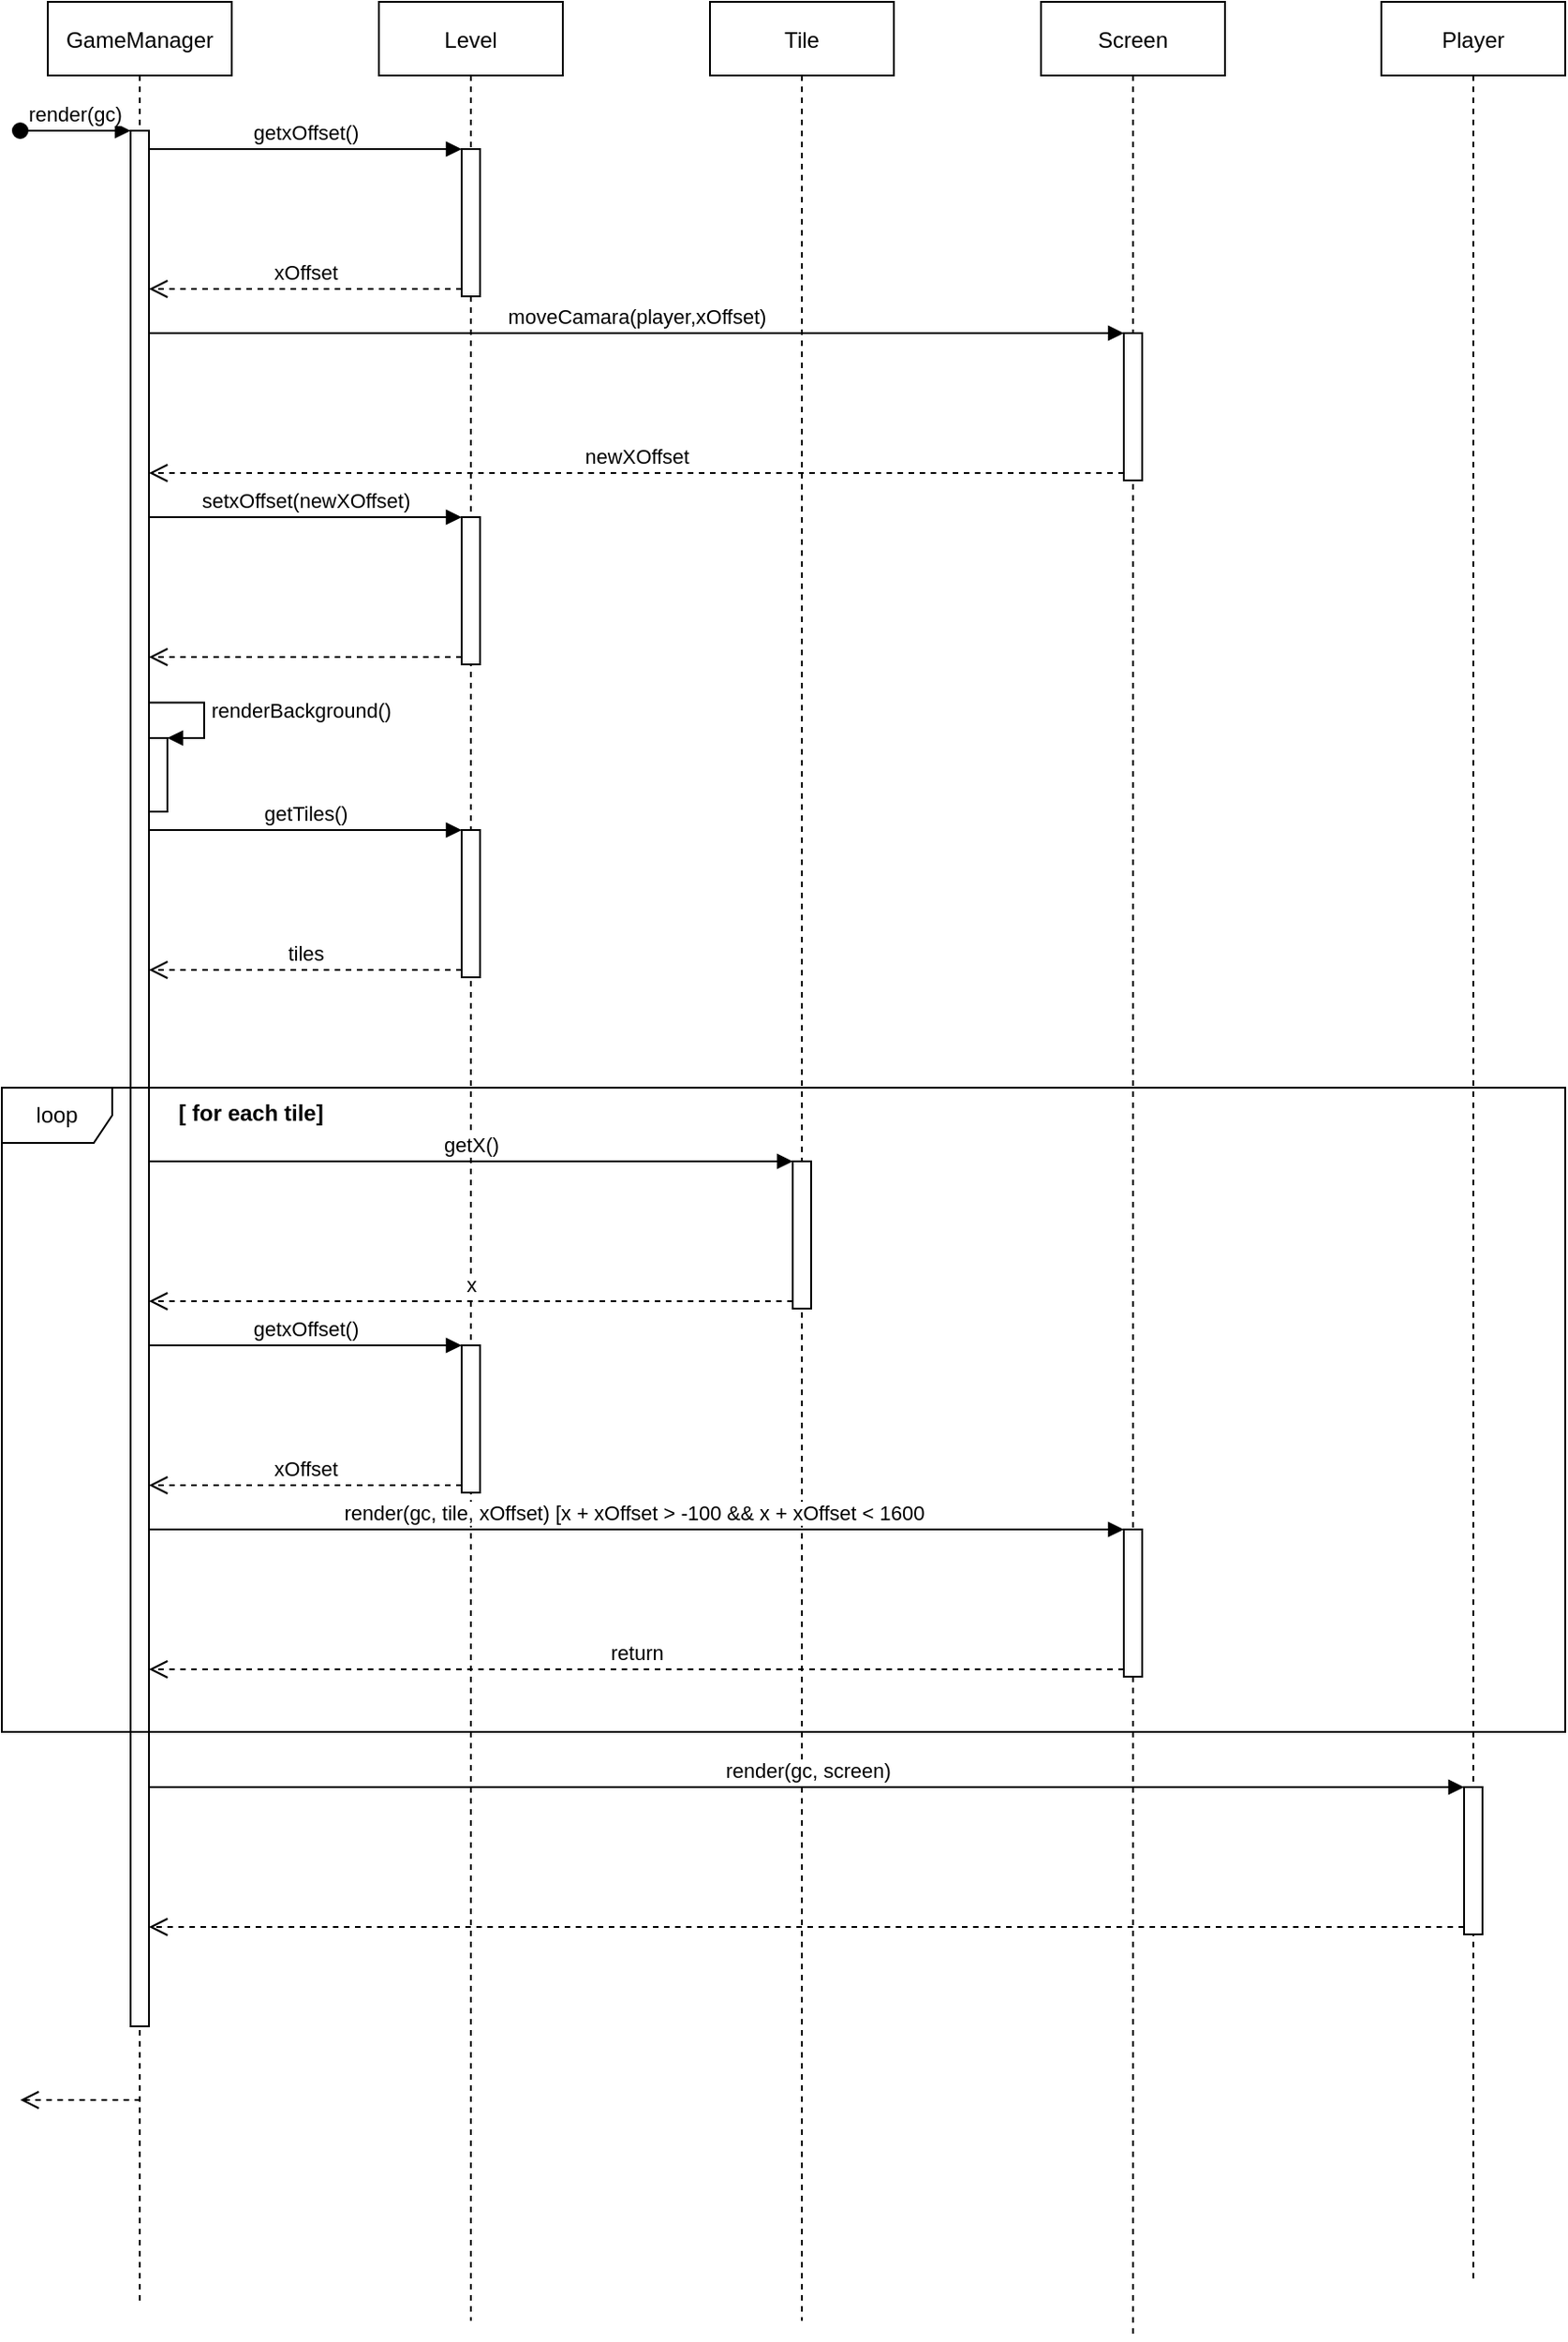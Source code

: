 <mxfile version="14.4.2" type="google"><diagram id="kgpKYQtTHZ0yAKxKKP6v" name="Page-1"><mxGraphModel dx="1422" dy="762" grid="1" gridSize="10" guides="1" tooltips="1" connect="1" arrows="1" fold="1" page="1" pageScale="1" pageWidth="850" pageHeight="1100" math="0" shadow="0"><root><mxCell id="0"/><mxCell id="1" parent="0"/><mxCell id="3nuBFxr9cyL0pnOWT2aG-1" value="GameManager" style="shape=umlLifeline;perimeter=lifelinePerimeter;container=1;collapsible=0;recursiveResize=0;rounded=0;shadow=0;strokeWidth=1;" parent="1" vertex="1"><mxGeometry x="25" y="80" width="100" height="1250" as="geometry"/></mxCell><mxCell id="3nuBFxr9cyL0pnOWT2aG-2" value="" style="points=[];perimeter=orthogonalPerimeter;rounded=0;shadow=0;strokeWidth=1;" parent="3nuBFxr9cyL0pnOWT2aG-1" vertex="1"><mxGeometry x="45" y="70" width="10" height="1030" as="geometry"/></mxCell><mxCell id="3nuBFxr9cyL0pnOWT2aG-3" value="render(gc)" style="verticalAlign=bottom;startArrow=oval;endArrow=block;startSize=8;shadow=0;strokeWidth=1;" parent="3nuBFxr9cyL0pnOWT2aG-1" target="3nuBFxr9cyL0pnOWT2aG-2" edge="1"><mxGeometry relative="1" as="geometry"><mxPoint x="-15" y="70" as="sourcePoint"/></mxGeometry></mxCell><mxCell id="oSPVXhbyGbhW2mZaepIP-38" value="" style="html=1;points=[];perimeter=orthogonalPerimeter;" parent="3nuBFxr9cyL0pnOWT2aG-1" vertex="1"><mxGeometry x="55" y="400" width="10" height="40" as="geometry"/></mxCell><mxCell id="oSPVXhbyGbhW2mZaepIP-39" value="renderBackground()" style="edgeStyle=orthogonalEdgeStyle;html=1;align=left;spacingLeft=2;endArrow=block;rounded=0;entryX=1;entryY=0;exitX=1;exitY=0.42;exitDx=0;exitDy=0;exitPerimeter=0;" parent="3nuBFxr9cyL0pnOWT2aG-1" target="oSPVXhbyGbhW2mZaepIP-38" edge="1"><mxGeometry relative="1" as="geometry"><mxPoint x="55" y="380.8" as="sourcePoint"/><Array as="points"><mxPoint x="85" y="381"/><mxPoint x="85" y="400"/></Array></mxGeometry></mxCell><mxCell id="3nuBFxr9cyL0pnOWT2aG-5" value="Level" style="shape=umlLifeline;perimeter=lifelinePerimeter;container=1;collapsible=0;recursiveResize=0;rounded=0;shadow=0;strokeWidth=1;" parent="1" vertex="1"><mxGeometry x="205" y="80" width="100" height="1260" as="geometry"/></mxCell><mxCell id="oSPVXhbyGbhW2mZaepIP-35" value="" style="html=1;points=[];perimeter=orthogonalPerimeter;" parent="3nuBFxr9cyL0pnOWT2aG-5" vertex="1"><mxGeometry x="45" y="280" width="10" height="80" as="geometry"/></mxCell><mxCell id="oSPVXhbyGbhW2mZaepIP-42" value="" style="html=1;points=[];perimeter=orthogonalPerimeter;" parent="3nuBFxr9cyL0pnOWT2aG-5" vertex="1"><mxGeometry x="45" y="450" width="10" height="80" as="geometry"/></mxCell><mxCell id="oSPVXhbyGbhW2mZaepIP-55" value="" style="html=1;points=[];perimeter=orthogonalPerimeter;" parent="3nuBFxr9cyL0pnOWT2aG-5" vertex="1"><mxGeometry x="45" y="730" width="10" height="80" as="geometry"/></mxCell><mxCell id="oSPVXhbyGbhW2mZaepIP-21" value="Tile" style="shape=umlLifeline;perimeter=lifelinePerimeter;container=1;collapsible=0;recursiveResize=0;rounded=0;shadow=0;strokeWidth=1;" parent="1" vertex="1"><mxGeometry x="385" y="80" width="100" height="1260" as="geometry"/></mxCell><mxCell id="oSPVXhbyGbhW2mZaepIP-22" value="Screen" style="shape=umlLifeline;perimeter=lifelinePerimeter;container=1;collapsible=0;recursiveResize=0;rounded=0;shadow=0;strokeWidth=1;" parent="1" vertex="1"><mxGeometry x="565" y="80" width="100" height="1270" as="geometry"/></mxCell><mxCell id="oSPVXhbyGbhW2mZaepIP-32" value="" style="html=1;points=[];perimeter=orthogonalPerimeter;" parent="oSPVXhbyGbhW2mZaepIP-22" vertex="1"><mxGeometry x="45" y="180" width="10" height="80" as="geometry"/></mxCell><mxCell id="oSPVXhbyGbhW2mZaepIP-58" value="" style="html=1;points=[];perimeter=orthogonalPerimeter;" parent="oSPVXhbyGbhW2mZaepIP-22" vertex="1"><mxGeometry x="45" y="830" width="10" height="80" as="geometry"/></mxCell><mxCell id="oSPVXhbyGbhW2mZaepIP-23" value="Player" style="shape=umlLifeline;perimeter=lifelinePerimeter;container=1;collapsible=0;recursiveResize=0;rounded=0;shadow=0;strokeWidth=1;" parent="1" vertex="1"><mxGeometry x="750" y="80" width="100" height="1240" as="geometry"/></mxCell><mxCell id="oSPVXhbyGbhW2mZaepIP-61" value="" style="html=1;points=[];perimeter=orthogonalPerimeter;" parent="oSPVXhbyGbhW2mZaepIP-23" vertex="1"><mxGeometry x="45" y="970" width="10" height="80" as="geometry"/></mxCell><mxCell id="oSPVXhbyGbhW2mZaepIP-29" value="" style="html=1;points=[];perimeter=orthogonalPerimeter;" parent="1" vertex="1"><mxGeometry x="250" y="160" width="10" height="80" as="geometry"/></mxCell><mxCell id="oSPVXhbyGbhW2mZaepIP-30" value="getxOffset()" style="html=1;verticalAlign=bottom;endArrow=block;entryX=0;entryY=0;" parent="1" target="oSPVXhbyGbhW2mZaepIP-29" edge="1"><mxGeometry relative="1" as="geometry"><mxPoint x="80" y="160" as="sourcePoint"/></mxGeometry></mxCell><mxCell id="oSPVXhbyGbhW2mZaepIP-31" value="xOffset" style="html=1;verticalAlign=bottom;endArrow=open;dashed=1;endSize=8;exitX=0;exitY=0.95;" parent="1" source="oSPVXhbyGbhW2mZaepIP-29" edge="1"><mxGeometry relative="1" as="geometry"><mxPoint x="80" y="236" as="targetPoint"/></mxGeometry></mxCell><mxCell id="oSPVXhbyGbhW2mZaepIP-33" value="moveCamara(player,xOffset)" style="html=1;verticalAlign=bottom;endArrow=block;entryX=0;entryY=0;" parent="1" target="oSPVXhbyGbhW2mZaepIP-32" edge="1"><mxGeometry relative="1" as="geometry"><mxPoint x="80" y="260" as="sourcePoint"/></mxGeometry></mxCell><mxCell id="oSPVXhbyGbhW2mZaepIP-34" value="newXOffset" style="html=1;verticalAlign=bottom;endArrow=open;dashed=1;endSize=8;exitX=0;exitY=0.95;" parent="1" source="oSPVXhbyGbhW2mZaepIP-32" edge="1"><mxGeometry relative="1" as="geometry"><mxPoint x="80" y="336" as="targetPoint"/></mxGeometry></mxCell><mxCell id="oSPVXhbyGbhW2mZaepIP-36" value="setxOffset(newXOffset)" style="html=1;verticalAlign=bottom;endArrow=block;entryX=0;entryY=0;" parent="1" target="oSPVXhbyGbhW2mZaepIP-35" edge="1"><mxGeometry relative="1" as="geometry"><mxPoint x="80" y="360" as="sourcePoint"/></mxGeometry></mxCell><mxCell id="oSPVXhbyGbhW2mZaepIP-37" value="" style="html=1;verticalAlign=bottom;endArrow=open;dashed=1;endSize=8;exitX=0;exitY=0.95;" parent="1" source="oSPVXhbyGbhW2mZaepIP-35" edge="1"><mxGeometry relative="1" as="geometry"><mxPoint x="80" y="436" as="targetPoint"/></mxGeometry></mxCell><mxCell id="oSPVXhbyGbhW2mZaepIP-43" value="getTiles()" style="html=1;verticalAlign=bottom;endArrow=block;entryX=0;entryY=0;" parent="1" target="oSPVXhbyGbhW2mZaepIP-42" edge="1"><mxGeometry relative="1" as="geometry"><mxPoint x="80" y="530" as="sourcePoint"/></mxGeometry></mxCell><mxCell id="oSPVXhbyGbhW2mZaepIP-44" value="tiles" style="html=1;verticalAlign=bottom;endArrow=open;dashed=1;endSize=8;exitX=0;exitY=0.95;" parent="1" source="oSPVXhbyGbhW2mZaepIP-42" edge="1"><mxGeometry relative="1" as="geometry"><mxPoint x="80" y="606" as="targetPoint"/></mxGeometry></mxCell><mxCell id="oSPVXhbyGbhW2mZaepIP-46" value="loop" style="shape=umlFrame;whiteSpace=wrap;html=1;" parent="1" vertex="1"><mxGeometry y="670" width="850" height="350" as="geometry"/></mxCell><mxCell id="oSPVXhbyGbhW2mZaepIP-47" value="&lt;font style=&quot;font-size: 12px&quot;&gt;[ for each tile]&lt;/font&gt;" style="text;strokeColor=none;fillColor=none;html=1;fontSize=24;fontStyle=1;verticalAlign=middle;align=center;" parent="1" vertex="1"><mxGeometry x="40" y="660" width="190" height="40" as="geometry"/></mxCell><mxCell id="oSPVXhbyGbhW2mZaepIP-51" value="" style="html=1;points=[];perimeter=orthogonalPerimeter;" parent="1" vertex="1"><mxGeometry x="430" y="710" width="10" height="80" as="geometry"/></mxCell><mxCell id="oSPVXhbyGbhW2mZaepIP-52" value="getX()" style="html=1;verticalAlign=bottom;endArrow=block;entryX=0;entryY=0;" parent="1" target="oSPVXhbyGbhW2mZaepIP-51" edge="1"><mxGeometry relative="1" as="geometry"><mxPoint x="80" y="710" as="sourcePoint"/></mxGeometry></mxCell><mxCell id="oSPVXhbyGbhW2mZaepIP-53" value="x" style="html=1;verticalAlign=bottom;endArrow=open;dashed=1;endSize=8;exitX=0;exitY=0.95;" parent="1" source="oSPVXhbyGbhW2mZaepIP-51" edge="1"><mxGeometry relative="1" as="geometry"><mxPoint x="80" y="786" as="targetPoint"/></mxGeometry></mxCell><mxCell id="oSPVXhbyGbhW2mZaepIP-56" value="getxOffset()" style="html=1;verticalAlign=bottom;endArrow=block;entryX=0;entryY=0;" parent="1" target="oSPVXhbyGbhW2mZaepIP-55" edge="1"><mxGeometry relative="1" as="geometry"><mxPoint x="80" y="810" as="sourcePoint"/></mxGeometry></mxCell><mxCell id="oSPVXhbyGbhW2mZaepIP-57" value="xOffset" style="html=1;verticalAlign=bottom;endArrow=open;dashed=1;endSize=8;exitX=0;exitY=0.95;" parent="1" source="oSPVXhbyGbhW2mZaepIP-55" edge="1"><mxGeometry relative="1" as="geometry"><mxPoint x="80" y="886" as="targetPoint"/></mxGeometry></mxCell><mxCell id="oSPVXhbyGbhW2mZaepIP-59" value="render(gc, tile, xOffset) [x + xOffset &amp;gt; -100 &amp;amp;&amp;amp; x + xOffset &amp;lt; 1600&amp;nbsp;" style="html=1;verticalAlign=bottom;endArrow=block;entryX=0;entryY=0;" parent="1" target="oSPVXhbyGbhW2mZaepIP-58" edge="1"><mxGeometry relative="1" as="geometry"><mxPoint x="80" y="910" as="sourcePoint"/></mxGeometry></mxCell><mxCell id="oSPVXhbyGbhW2mZaepIP-60" value="return" style="html=1;verticalAlign=bottom;endArrow=open;dashed=1;endSize=8;exitX=0;exitY=0.95;" parent="1" source="oSPVXhbyGbhW2mZaepIP-58" edge="1"><mxGeometry relative="1" as="geometry"><mxPoint x="80" y="986" as="targetPoint"/></mxGeometry></mxCell><mxCell id="oSPVXhbyGbhW2mZaepIP-62" value="render(gc, screen)" style="html=1;verticalAlign=bottom;endArrow=block;entryX=0;entryY=0;" parent="1" target="oSPVXhbyGbhW2mZaepIP-61" edge="1"><mxGeometry relative="1" as="geometry"><mxPoint x="80" y="1050" as="sourcePoint"/></mxGeometry></mxCell><mxCell id="oSPVXhbyGbhW2mZaepIP-63" value="" style="html=1;verticalAlign=bottom;endArrow=open;dashed=1;endSize=8;exitX=0;exitY=0.95;" parent="1" source="oSPVXhbyGbhW2mZaepIP-61" edge="1"><mxGeometry relative="1" as="geometry"><mxPoint x="80" y="1126" as="targetPoint"/></mxGeometry></mxCell><mxCell id="oSPVXhbyGbhW2mZaepIP-64" value="" style="html=1;verticalAlign=bottom;endArrow=open;dashed=1;endSize=8;exitX=0.502;exitY=0.912;exitDx=0;exitDy=0;exitPerimeter=0;" parent="1" source="3nuBFxr9cyL0pnOWT2aG-1" edge="1"><mxGeometry relative="1" as="geometry"><mxPoint x="70" y="1220" as="sourcePoint"/><mxPoint x="10" y="1220" as="targetPoint"/></mxGeometry></mxCell></root></mxGraphModel></diagram></mxfile>